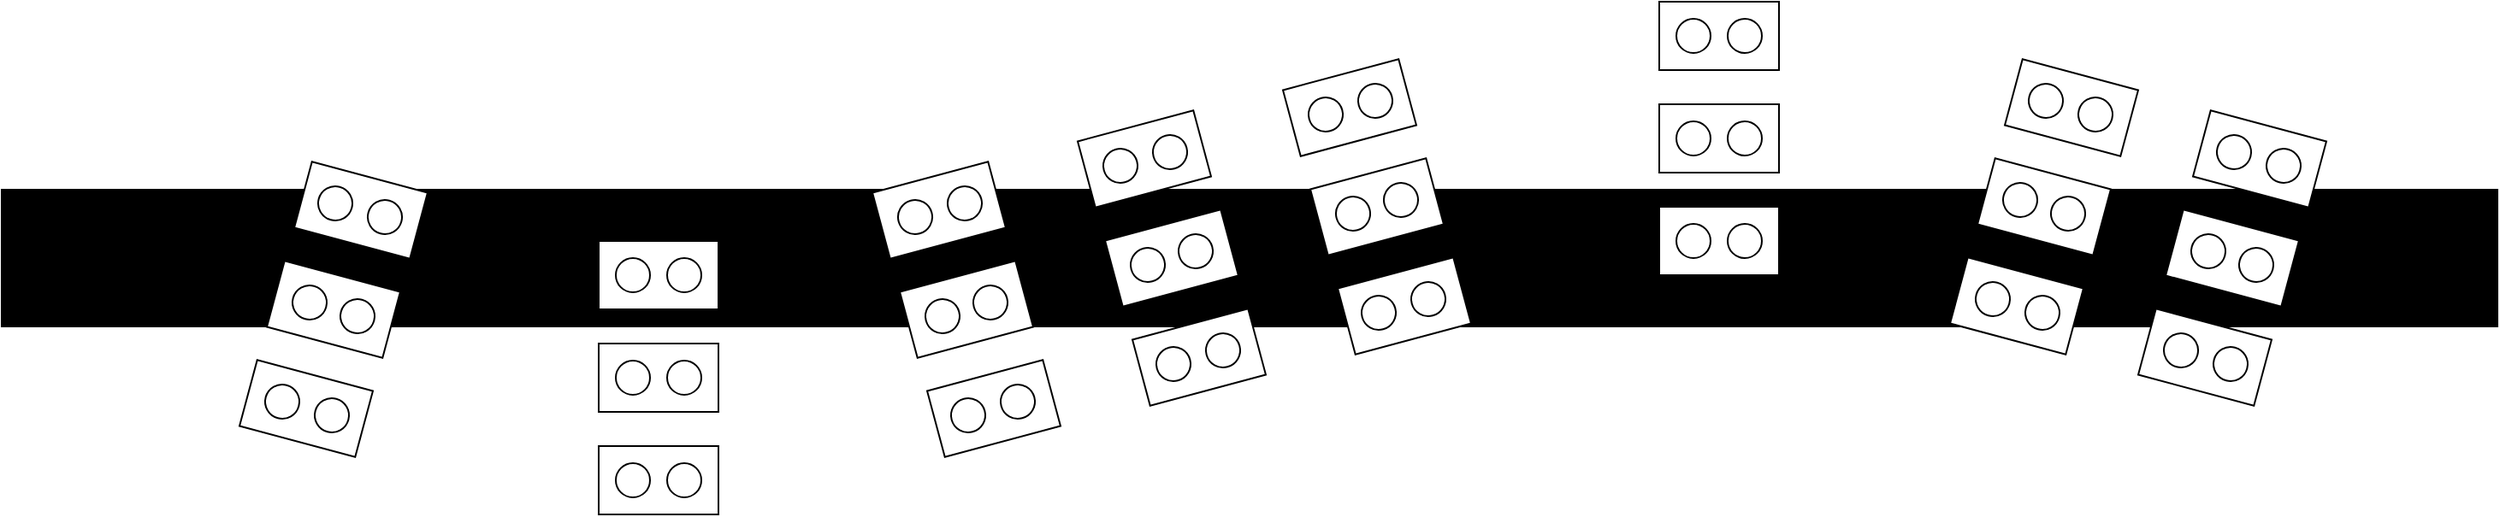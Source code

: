 <mxfile>
    <diagram id="NYDb1cM_CDP_YZvtP5B9" name="Page-1">
        <mxGraphModel dx="968" dy="806" grid="1" gridSize="10" guides="1" tooltips="1" connect="1" arrows="1" fold="1" page="1" pageScale="1" pageWidth="827" pageHeight="1169" math="0" shadow="0">
            <root>
                <mxCell id="0"/>
                <mxCell id="1" parent="0"/>
                <mxCell id="2" value="" style="rounded=0;whiteSpace=wrap;html=1;fillColor=#000000;" vertex="1" parent="1">
                    <mxGeometry x="1" y="300" width="1459" height="80" as="geometry"/>
                </mxCell>
                <mxCell id="12" value="" style="group;rotation=15;" vertex="1" connectable="0" parent="1">
                    <mxGeometry x="1160" y="230" width="70" height="160" as="geometry"/>
                </mxCell>
                <mxCell id="3" value="" style="rounded=0;whiteSpace=wrap;html=1;rotation=15;" vertex="1" parent="12">
                    <mxGeometry x="16" y="2" width="70" height="40" as="geometry"/>
                </mxCell>
                <mxCell id="4" value="" style="rounded=0;whiteSpace=wrap;html=1;rotation=15;" vertex="1" parent="12">
                    <mxGeometry y="60" width="70" height="40" as="geometry"/>
                </mxCell>
                <mxCell id="5" value="" style="rounded=0;whiteSpace=wrap;html=1;rotation=15;" vertex="1" parent="12">
                    <mxGeometry x="-16" y="118" width="70" height="40" as="geometry"/>
                </mxCell>
                <mxCell id="6" value="" style="ellipse;whiteSpace=wrap;html=1;aspect=fixed;rotation=15;" vertex="1" parent="12">
                    <mxGeometry x="55" y="16" width="20" height="20" as="geometry"/>
                </mxCell>
                <mxCell id="7" value="" style="ellipse;whiteSpace=wrap;html=1;aspect=fixed;rotation=15;" vertex="1" parent="12">
                    <mxGeometry x="26" y="8" width="20" height="20" as="geometry"/>
                </mxCell>
                <mxCell id="8" value="" style="ellipse;whiteSpace=wrap;html=1;aspect=fixed;rotation=15;" vertex="1" parent="12">
                    <mxGeometry x="11" y="66" width="20" height="20" as="geometry"/>
                </mxCell>
                <mxCell id="9" value="" style="ellipse;whiteSpace=wrap;html=1;aspect=fixed;rotation=15;" vertex="1" parent="12">
                    <mxGeometry x="39" y="74" width="20" height="20" as="geometry"/>
                </mxCell>
                <mxCell id="10" value="" style="ellipse;whiteSpace=wrap;html=1;aspect=fixed;rotation=15;" vertex="1" parent="12">
                    <mxGeometry x="-5" y="124" width="20" height="20" as="geometry"/>
                </mxCell>
                <mxCell id="11" value="" style="ellipse;whiteSpace=wrap;html=1;aspect=fixed;rotation=15;" vertex="1" parent="12">
                    <mxGeometry x="24" y="132" width="20" height="20" as="geometry"/>
                </mxCell>
                <mxCell id="13" value="" style="group;rotation=15;" vertex="1" connectable="0" parent="1">
                    <mxGeometry x="160" y="290" width="70" height="160" as="geometry"/>
                </mxCell>
                <mxCell id="14" value="" style="rounded=0;whiteSpace=wrap;html=1;rotation=15;" vertex="1" parent="13">
                    <mxGeometry x="16" y="2" width="70" height="40" as="geometry"/>
                </mxCell>
                <mxCell id="15" value="" style="rounded=0;whiteSpace=wrap;html=1;rotation=15;" vertex="1" parent="13">
                    <mxGeometry y="60" width="70" height="40" as="geometry"/>
                </mxCell>
                <mxCell id="16" value="" style="rounded=0;whiteSpace=wrap;html=1;rotation=15;" vertex="1" parent="13">
                    <mxGeometry x="-16" y="118" width="70" height="40" as="geometry"/>
                </mxCell>
                <mxCell id="17" value="" style="ellipse;whiteSpace=wrap;html=1;aspect=fixed;rotation=15;" vertex="1" parent="13">
                    <mxGeometry x="55" y="16" width="20" height="20" as="geometry"/>
                </mxCell>
                <mxCell id="18" value="" style="ellipse;whiteSpace=wrap;html=1;aspect=fixed;rotation=15;" vertex="1" parent="13">
                    <mxGeometry x="26" y="8" width="20" height="20" as="geometry"/>
                </mxCell>
                <mxCell id="19" value="" style="ellipse;whiteSpace=wrap;html=1;aspect=fixed;rotation=15;" vertex="1" parent="13">
                    <mxGeometry x="11" y="66" width="20" height="20" as="geometry"/>
                </mxCell>
                <mxCell id="20" value="" style="ellipse;whiteSpace=wrap;html=1;aspect=fixed;rotation=15;" vertex="1" parent="13">
                    <mxGeometry x="39" y="74" width="20" height="20" as="geometry"/>
                </mxCell>
                <mxCell id="21" value="" style="ellipse;whiteSpace=wrap;html=1;aspect=fixed;rotation=15;" vertex="1" parent="13">
                    <mxGeometry x="-5" y="124" width="20" height="20" as="geometry"/>
                </mxCell>
                <mxCell id="22" value="" style="ellipse;whiteSpace=wrap;html=1;aspect=fixed;rotation=15;" vertex="1" parent="13">
                    <mxGeometry x="24" y="132" width="20" height="20" as="geometry"/>
                </mxCell>
                <mxCell id="23" value="" style="group" vertex="1" connectable="0" parent="1">
                    <mxGeometry x="350" y="330" width="70" height="160" as="geometry"/>
                </mxCell>
                <mxCell id="24" value="" style="rounded=0;whiteSpace=wrap;html=1;" vertex="1" parent="23">
                    <mxGeometry width="70" height="40" as="geometry"/>
                </mxCell>
                <mxCell id="25" value="" style="rounded=0;whiteSpace=wrap;html=1;" vertex="1" parent="23">
                    <mxGeometry y="60" width="70" height="40" as="geometry"/>
                </mxCell>
                <mxCell id="26" value="" style="rounded=0;whiteSpace=wrap;html=1;" vertex="1" parent="23">
                    <mxGeometry y="120" width="70" height="40" as="geometry"/>
                </mxCell>
                <mxCell id="27" value="" style="ellipse;whiteSpace=wrap;html=1;aspect=fixed;" vertex="1" parent="23">
                    <mxGeometry x="40" y="10" width="20" height="20" as="geometry"/>
                </mxCell>
                <mxCell id="28" value="" style="ellipse;whiteSpace=wrap;html=1;aspect=fixed;" vertex="1" parent="23">
                    <mxGeometry x="10" y="10" width="20" height="20" as="geometry"/>
                </mxCell>
                <mxCell id="29" value="" style="ellipse;whiteSpace=wrap;html=1;aspect=fixed;" vertex="1" parent="23">
                    <mxGeometry x="10" y="70" width="20" height="20" as="geometry"/>
                </mxCell>
                <mxCell id="30" value="" style="ellipse;whiteSpace=wrap;html=1;aspect=fixed;" vertex="1" parent="23">
                    <mxGeometry x="40" y="70" width="20" height="20" as="geometry"/>
                </mxCell>
                <mxCell id="31" value="" style="ellipse;whiteSpace=wrap;html=1;aspect=fixed;" vertex="1" parent="23">
                    <mxGeometry x="10" y="130" width="20" height="20" as="geometry"/>
                </mxCell>
                <mxCell id="32" value="" style="ellipse;whiteSpace=wrap;html=1;aspect=fixed;" vertex="1" parent="23">
                    <mxGeometry x="40" y="130" width="20" height="20" as="geometry"/>
                </mxCell>
                <mxCell id="33" value="" style="group;rotation=-15;" vertex="1" connectable="0" parent="1">
                    <mxGeometry x="530" y="290" width="70" height="160" as="geometry"/>
                </mxCell>
                <mxCell id="34" value="" style="rounded=0;whiteSpace=wrap;html=1;rotation=-15;" vertex="1" parent="33">
                    <mxGeometry x="-16" y="2" width="70" height="40" as="geometry"/>
                </mxCell>
                <mxCell id="35" value="" style="rounded=0;whiteSpace=wrap;html=1;rotation=-15;" vertex="1" parent="33">
                    <mxGeometry y="60" width="70" height="40" as="geometry"/>
                </mxCell>
                <mxCell id="36" value="" style="rounded=0;whiteSpace=wrap;html=1;rotation=-15;" vertex="1" parent="33">
                    <mxGeometry x="16" y="118" width="70" height="40" as="geometry"/>
                </mxCell>
                <mxCell id="37" value="" style="ellipse;whiteSpace=wrap;html=1;aspect=fixed;rotation=-15;" vertex="1" parent="33">
                    <mxGeometry x="24" y="8" width="20" height="20" as="geometry"/>
                </mxCell>
                <mxCell id="38" value="" style="ellipse;whiteSpace=wrap;html=1;aspect=fixed;rotation=-15;" vertex="1" parent="33">
                    <mxGeometry x="-5" y="16" width="20" height="20" as="geometry"/>
                </mxCell>
                <mxCell id="39" value="" style="ellipse;whiteSpace=wrap;html=1;aspect=fixed;rotation=-15;" vertex="1" parent="33">
                    <mxGeometry x="11" y="74" width="20" height="20" as="geometry"/>
                </mxCell>
                <mxCell id="40" value="" style="ellipse;whiteSpace=wrap;html=1;aspect=fixed;rotation=-15;" vertex="1" parent="33">
                    <mxGeometry x="39" y="66" width="20" height="20" as="geometry"/>
                </mxCell>
                <mxCell id="41" value="" style="ellipse;whiteSpace=wrap;html=1;aspect=fixed;rotation=-15;" vertex="1" parent="33">
                    <mxGeometry x="26" y="132" width="20" height="20" as="geometry"/>
                </mxCell>
                <mxCell id="42" value="" style="ellipse;whiteSpace=wrap;html=1;aspect=fixed;rotation=-15;" vertex="1" parent="33">
                    <mxGeometry x="55" y="124" width="20" height="20" as="geometry"/>
                </mxCell>
                <mxCell id="43" value="" style="group;rotation=-15;" vertex="1" connectable="0" parent="1">
                    <mxGeometry x="650" y="260" width="70" height="160" as="geometry"/>
                </mxCell>
                <mxCell id="44" value="" style="rounded=0;whiteSpace=wrap;html=1;rotation=-15;" vertex="1" parent="43">
                    <mxGeometry x="-16" y="2" width="70" height="40" as="geometry"/>
                </mxCell>
                <mxCell id="45" value="" style="rounded=0;whiteSpace=wrap;html=1;rotation=-15;" vertex="1" parent="43">
                    <mxGeometry y="60" width="70" height="40" as="geometry"/>
                </mxCell>
                <mxCell id="46" value="" style="rounded=0;whiteSpace=wrap;html=1;rotation=-15;" vertex="1" parent="43">
                    <mxGeometry x="16" y="118" width="70" height="40" as="geometry"/>
                </mxCell>
                <mxCell id="47" value="" style="ellipse;whiteSpace=wrap;html=1;aspect=fixed;rotation=-15;" vertex="1" parent="43">
                    <mxGeometry x="24" y="8" width="20" height="20" as="geometry"/>
                </mxCell>
                <mxCell id="48" value="" style="ellipse;whiteSpace=wrap;html=1;aspect=fixed;rotation=-15;" vertex="1" parent="43">
                    <mxGeometry x="-5" y="16" width="20" height="20" as="geometry"/>
                </mxCell>
                <mxCell id="49" value="" style="ellipse;whiteSpace=wrap;html=1;aspect=fixed;rotation=-15;" vertex="1" parent="43">
                    <mxGeometry x="11" y="74" width="20" height="20" as="geometry"/>
                </mxCell>
                <mxCell id="50" value="" style="ellipse;whiteSpace=wrap;html=1;aspect=fixed;rotation=-15;" vertex="1" parent="43">
                    <mxGeometry x="39" y="66" width="20" height="20" as="geometry"/>
                </mxCell>
                <mxCell id="51" value="" style="ellipse;whiteSpace=wrap;html=1;aspect=fixed;rotation=-15;" vertex="1" parent="43">
                    <mxGeometry x="26" y="132" width="20" height="20" as="geometry"/>
                </mxCell>
                <mxCell id="52" value="" style="ellipse;whiteSpace=wrap;html=1;aspect=fixed;rotation=-15;" vertex="1" parent="43">
                    <mxGeometry x="55" y="124" width="20" height="20" as="geometry"/>
                </mxCell>
                <mxCell id="55" value="" style="group;rotation=-15;" vertex="1" connectable="0" parent="1">
                    <mxGeometry x="770" y="230" width="70" height="160" as="geometry"/>
                </mxCell>
                <mxCell id="56" value="" style="rounded=0;whiteSpace=wrap;html=1;rotation=-15;" vertex="1" parent="55">
                    <mxGeometry x="-16" y="2" width="70" height="40" as="geometry"/>
                </mxCell>
                <mxCell id="57" value="" style="rounded=0;whiteSpace=wrap;html=1;rotation=-15;" vertex="1" parent="55">
                    <mxGeometry y="60" width="70" height="40" as="geometry"/>
                </mxCell>
                <mxCell id="58" value="" style="rounded=0;whiteSpace=wrap;html=1;rotation=-15;" vertex="1" parent="55">
                    <mxGeometry x="16" y="118" width="70" height="40" as="geometry"/>
                </mxCell>
                <mxCell id="59" value="" style="ellipse;whiteSpace=wrap;html=1;aspect=fixed;rotation=-15;" vertex="1" parent="55">
                    <mxGeometry x="24" y="8" width="20" height="20" as="geometry"/>
                </mxCell>
                <mxCell id="60" value="" style="ellipse;whiteSpace=wrap;html=1;aspect=fixed;rotation=-15;" vertex="1" parent="55">
                    <mxGeometry x="-5" y="16" width="20" height="20" as="geometry"/>
                </mxCell>
                <mxCell id="61" value="" style="ellipse;whiteSpace=wrap;html=1;aspect=fixed;rotation=-15;" vertex="1" parent="55">
                    <mxGeometry x="11" y="74" width="20" height="20" as="geometry"/>
                </mxCell>
                <mxCell id="62" value="" style="ellipse;whiteSpace=wrap;html=1;aspect=fixed;rotation=-15;" vertex="1" parent="55">
                    <mxGeometry x="39" y="66" width="20" height="20" as="geometry"/>
                </mxCell>
                <mxCell id="63" value="" style="ellipse;whiteSpace=wrap;html=1;aspect=fixed;rotation=-15;" vertex="1" parent="55">
                    <mxGeometry x="26" y="132" width="20" height="20" as="geometry"/>
                </mxCell>
                <mxCell id="64" value="" style="ellipse;whiteSpace=wrap;html=1;aspect=fixed;rotation=-15;" vertex="1" parent="55">
                    <mxGeometry x="55" y="124" width="20" height="20" as="geometry"/>
                </mxCell>
                <mxCell id="65" value="" style="group;rotation=0;" vertex="1" connectable="0" parent="1">
                    <mxGeometry x="970" y="190" width="70" height="160" as="geometry"/>
                </mxCell>
                <mxCell id="66" value="" style="rounded=0;whiteSpace=wrap;html=1;rotation=0;" vertex="1" parent="65">
                    <mxGeometry width="70" height="40" as="geometry"/>
                </mxCell>
                <mxCell id="67" value="" style="rounded=0;whiteSpace=wrap;html=1;rotation=0;" vertex="1" parent="65">
                    <mxGeometry y="60" width="70" height="40" as="geometry"/>
                </mxCell>
                <mxCell id="68" value="" style="rounded=0;whiteSpace=wrap;html=1;rotation=0;" vertex="1" parent="65">
                    <mxGeometry y="120" width="70" height="40" as="geometry"/>
                </mxCell>
                <mxCell id="69" value="" style="ellipse;whiteSpace=wrap;html=1;aspect=fixed;rotation=0;" vertex="1" parent="65">
                    <mxGeometry x="40" y="10" width="20" height="20" as="geometry"/>
                </mxCell>
                <mxCell id="70" value="" style="ellipse;whiteSpace=wrap;html=1;aspect=fixed;rotation=0;" vertex="1" parent="65">
                    <mxGeometry x="10" y="10" width="20" height="20" as="geometry"/>
                </mxCell>
                <mxCell id="71" value="" style="ellipse;whiteSpace=wrap;html=1;aspect=fixed;rotation=0;" vertex="1" parent="65">
                    <mxGeometry x="10" y="70" width="20" height="20" as="geometry"/>
                </mxCell>
                <mxCell id="72" value="" style="ellipse;whiteSpace=wrap;html=1;aspect=fixed;rotation=0;" vertex="1" parent="65">
                    <mxGeometry x="40" y="70" width="20" height="20" as="geometry"/>
                </mxCell>
                <mxCell id="73" value="" style="ellipse;whiteSpace=wrap;html=1;aspect=fixed;rotation=0;" vertex="1" parent="65">
                    <mxGeometry x="10" y="130" width="20" height="20" as="geometry"/>
                </mxCell>
                <mxCell id="74" value="" style="ellipse;whiteSpace=wrap;html=1;aspect=fixed;rotation=0;" vertex="1" parent="65">
                    <mxGeometry x="40" y="130" width="20" height="20" as="geometry"/>
                </mxCell>
                <mxCell id="76" value="" style="group;rotation=15;" vertex="1" connectable="0" parent="1">
                    <mxGeometry x="1270" y="260" width="70" height="160" as="geometry"/>
                </mxCell>
                <mxCell id="77" value="" style="rounded=0;whiteSpace=wrap;html=1;rotation=15;" vertex="1" parent="76">
                    <mxGeometry x="16" y="2" width="70" height="40" as="geometry"/>
                </mxCell>
                <mxCell id="78" value="" style="rounded=0;whiteSpace=wrap;html=1;rotation=15;" vertex="1" parent="76">
                    <mxGeometry y="60" width="70" height="40" as="geometry"/>
                </mxCell>
                <mxCell id="79" value="" style="rounded=0;whiteSpace=wrap;html=1;rotation=15;" vertex="1" parent="76">
                    <mxGeometry x="-16" y="118" width="70" height="40" as="geometry"/>
                </mxCell>
                <mxCell id="80" value="" style="ellipse;whiteSpace=wrap;html=1;aspect=fixed;rotation=15;" vertex="1" parent="76">
                    <mxGeometry x="55" y="16" width="20" height="20" as="geometry"/>
                </mxCell>
                <mxCell id="81" value="" style="ellipse;whiteSpace=wrap;html=1;aspect=fixed;rotation=15;" vertex="1" parent="76">
                    <mxGeometry x="26" y="8" width="20" height="20" as="geometry"/>
                </mxCell>
                <mxCell id="82" value="" style="ellipse;whiteSpace=wrap;html=1;aspect=fixed;rotation=15;" vertex="1" parent="76">
                    <mxGeometry x="11" y="66" width="20" height="20" as="geometry"/>
                </mxCell>
                <mxCell id="83" value="" style="ellipse;whiteSpace=wrap;html=1;aspect=fixed;rotation=15;" vertex="1" parent="76">
                    <mxGeometry x="39" y="74" width="20" height="20" as="geometry"/>
                </mxCell>
                <mxCell id="84" value="" style="ellipse;whiteSpace=wrap;html=1;aspect=fixed;rotation=15;" vertex="1" parent="76">
                    <mxGeometry x="-5" y="124" width="20" height="20" as="geometry"/>
                </mxCell>
                <mxCell id="85" value="" style="ellipse;whiteSpace=wrap;html=1;aspect=fixed;rotation=15;" vertex="1" parent="76">
                    <mxGeometry x="24" y="132" width="20" height="20" as="geometry"/>
                </mxCell>
            </root>
        </mxGraphModel>
    </diagram>
</mxfile>